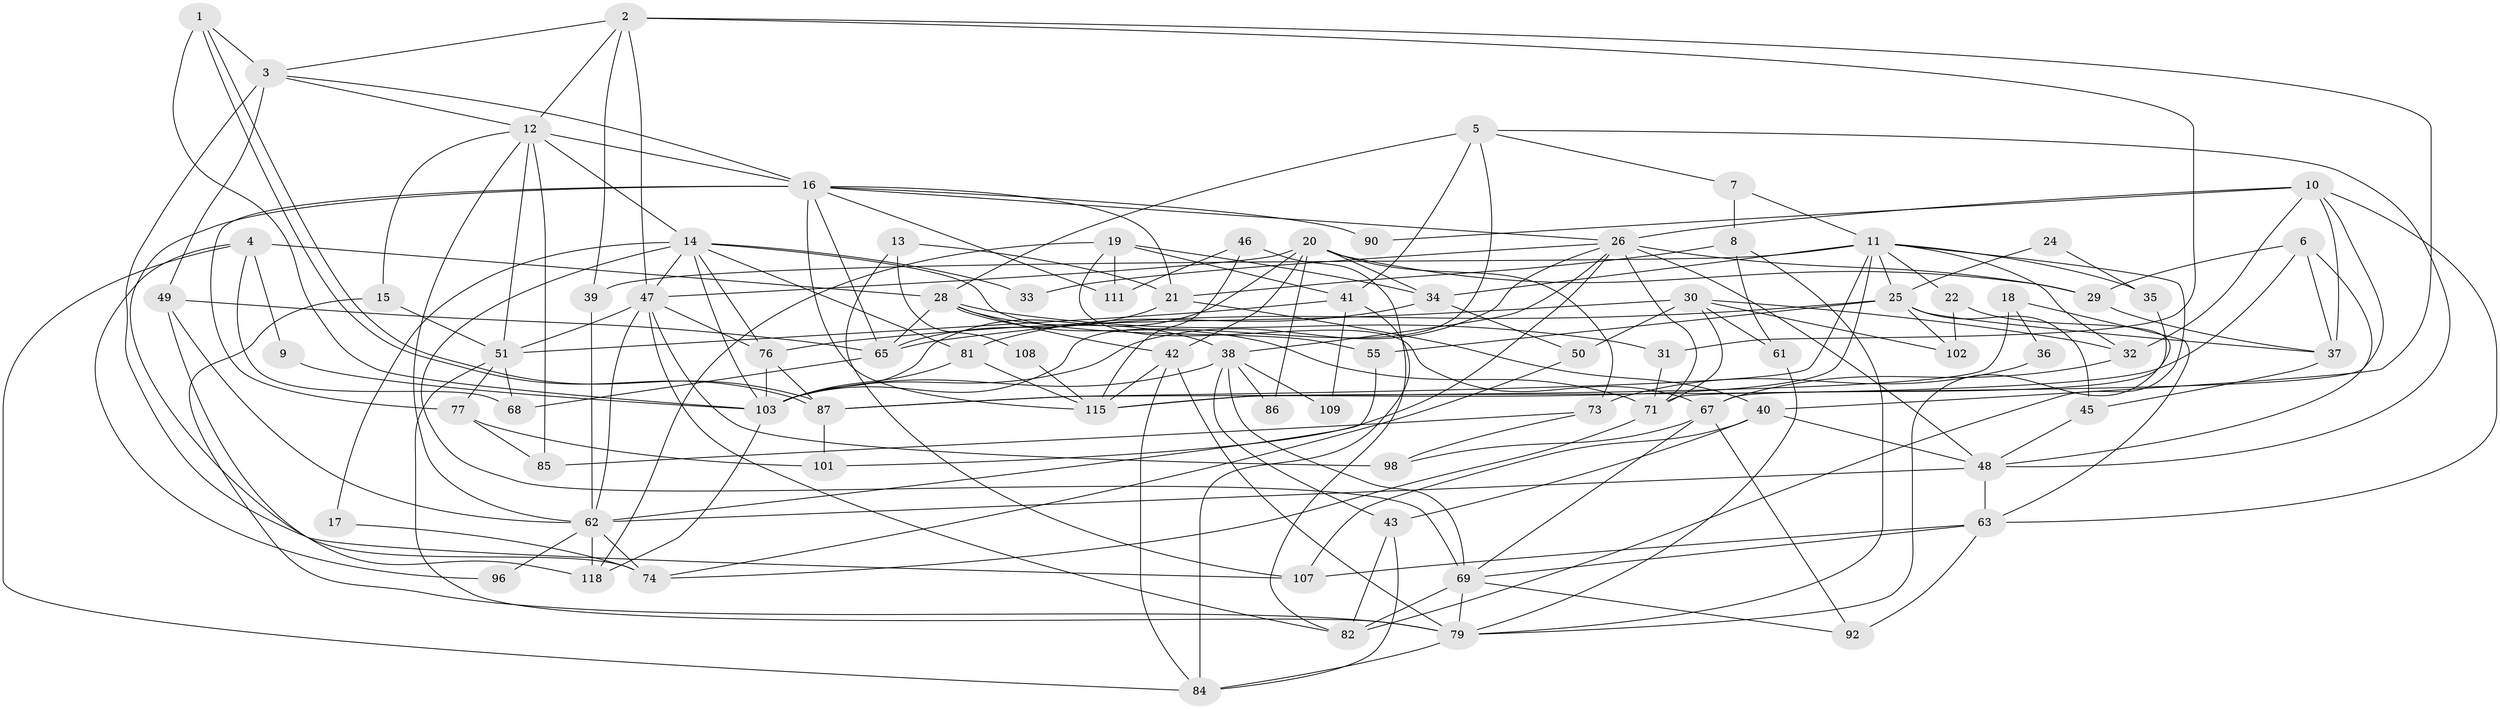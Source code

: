 // Generated by graph-tools (version 1.1) at 2025/24/03/03/25 07:24:00]
// undirected, 81 vertices, 192 edges
graph export_dot {
graph [start="1"]
  node [color=gray90,style=filled];
  1;
  2 [super="+57"];
  3 [super="+53"];
  4 [super="+23"];
  5;
  6 [super="+64"];
  7;
  8;
  9;
  10 [super="+80"];
  11 [super="+78"];
  12 [super="+58"];
  13;
  14 [super="+88"];
  15;
  16 [super="+56"];
  17;
  18;
  19 [super="+44"];
  20 [super="+72"];
  21 [super="+104"];
  22;
  24;
  25 [super="+27"];
  26 [super="+66"];
  28 [super="+99"];
  29;
  30 [super="+105"];
  31;
  32;
  33;
  34 [super="+113"];
  35;
  36;
  37 [super="+52"];
  38 [super="+83"];
  39;
  40 [super="+54"];
  41 [super="+60"];
  42;
  43;
  45;
  46;
  47 [super="+59"];
  48 [super="+91"];
  49 [super="+70"];
  50;
  51 [super="+93"];
  55;
  61;
  62 [super="+116"];
  63 [super="+94"];
  65;
  67 [super="+112"];
  68;
  69;
  71 [super="+97"];
  73 [super="+75"];
  74;
  76;
  77;
  79 [super="+100"];
  81 [super="+106"];
  82 [super="+114"];
  84 [super="+95"];
  85;
  86;
  87 [super="+89"];
  90;
  92;
  96;
  98;
  101;
  102;
  103 [super="+110"];
  107;
  108;
  109;
  111;
  115 [super="+117"];
  118;
  1 -- 3;
  1 -- 87;
  1 -- 87;
  1 -- 103;
  2 -- 39;
  2 -- 47;
  2 -- 12;
  2 -- 31;
  2 -- 3;
  2 -- 40;
  3 -- 107 [weight=2];
  3 -- 12;
  3 -- 16;
  3 -- 49;
  4 -- 84;
  4 -- 96;
  4 -- 28;
  4 -- 9;
  4 -- 68;
  5 -- 7;
  5 -- 28;
  5 -- 41;
  5 -- 103;
  5 -- 48;
  6 -- 29;
  6 -- 115;
  6 -- 48;
  6 -- 37;
  7 -- 11;
  7 -- 8;
  8 -- 21;
  8 -- 61;
  8 -- 79;
  9 -- 103;
  10 -- 32;
  10 -- 71;
  10 -- 37;
  10 -- 90;
  10 -- 63;
  10 -- 26;
  11 -- 39;
  11 -- 115;
  11 -- 87;
  11 -- 32;
  11 -- 34;
  11 -- 35;
  11 -- 82;
  11 -- 22;
  11 -- 25;
  12 -- 51;
  12 -- 85;
  12 -- 15;
  12 -- 62;
  12 -- 14;
  12 -- 16;
  13 -- 107;
  13 -- 21;
  13 -- 108;
  14 -- 103;
  14 -- 76;
  14 -- 33;
  14 -- 55;
  14 -- 69;
  14 -- 17;
  14 -- 47;
  14 -- 81;
  15 -- 79;
  15 -- 51;
  16 -- 21;
  16 -- 115;
  16 -- 65;
  16 -- 90;
  16 -- 74;
  16 -- 77;
  16 -- 111;
  16 -- 26;
  17 -- 74;
  18 -- 36;
  18 -- 63;
  18 -- 87;
  19 -- 67;
  19 -- 111;
  19 -- 34;
  19 -- 118;
  19 -- 41;
  20 -- 34;
  20 -- 29;
  20 -- 86;
  20 -- 73 [weight=2];
  20 -- 42;
  20 -- 47;
  20 -- 103;
  21 -- 65;
  21 -- 40;
  22 -- 102;
  22 -- 79;
  24 -- 25;
  24 -- 35;
  25 -- 65;
  25 -- 55;
  25 -- 102;
  25 -- 45;
  25 -- 37;
  26 -- 103;
  26 -- 33;
  26 -- 101;
  26 -- 38;
  26 -- 71;
  26 -- 48;
  26 -- 29;
  28 -- 65;
  28 -- 38;
  28 -- 71;
  28 -- 42;
  28 -- 31;
  29 -- 37;
  30 -- 76;
  30 -- 32;
  30 -- 50;
  30 -- 102;
  30 -- 61;
  30 -- 71 [weight=2];
  31 -- 71;
  32 -- 67;
  34 -- 50;
  34 -- 81;
  35 -- 67;
  36 -- 73;
  37 -- 45;
  38 -- 69;
  38 -- 43;
  38 -- 86;
  38 -- 109;
  38 -- 103;
  39 -- 62;
  40 -- 107 [weight=2];
  40 -- 48;
  40 -- 43;
  41 -- 51;
  41 -- 84;
  41 -- 109;
  42 -- 79;
  42 -- 84;
  42 -- 115;
  43 -- 82;
  43 -- 84;
  45 -- 48;
  46 -- 111;
  46 -- 115;
  46 -- 82;
  47 -- 76;
  47 -- 98;
  47 -- 62;
  47 -- 51;
  47 -- 82;
  48 -- 62;
  48 -- 63;
  49 -- 62;
  49 -- 65;
  49 -- 118;
  50 -- 74;
  51 -- 68;
  51 -- 77;
  51 -- 79;
  55 -- 62;
  61 -- 79;
  62 -- 74;
  62 -- 96;
  62 -- 118;
  63 -- 92;
  63 -- 107;
  63 -- 69;
  65 -- 68;
  67 -- 69;
  67 -- 98;
  67 -- 92;
  69 -- 79;
  69 -- 82;
  69 -- 92;
  71 -- 74;
  73 -- 98;
  73 -- 85;
  76 -- 103;
  76 -- 87;
  77 -- 85;
  77 -- 101;
  79 -- 84;
  81 -- 115;
  81 -- 103;
  87 -- 101;
  103 -- 118;
  108 -- 115;
}

